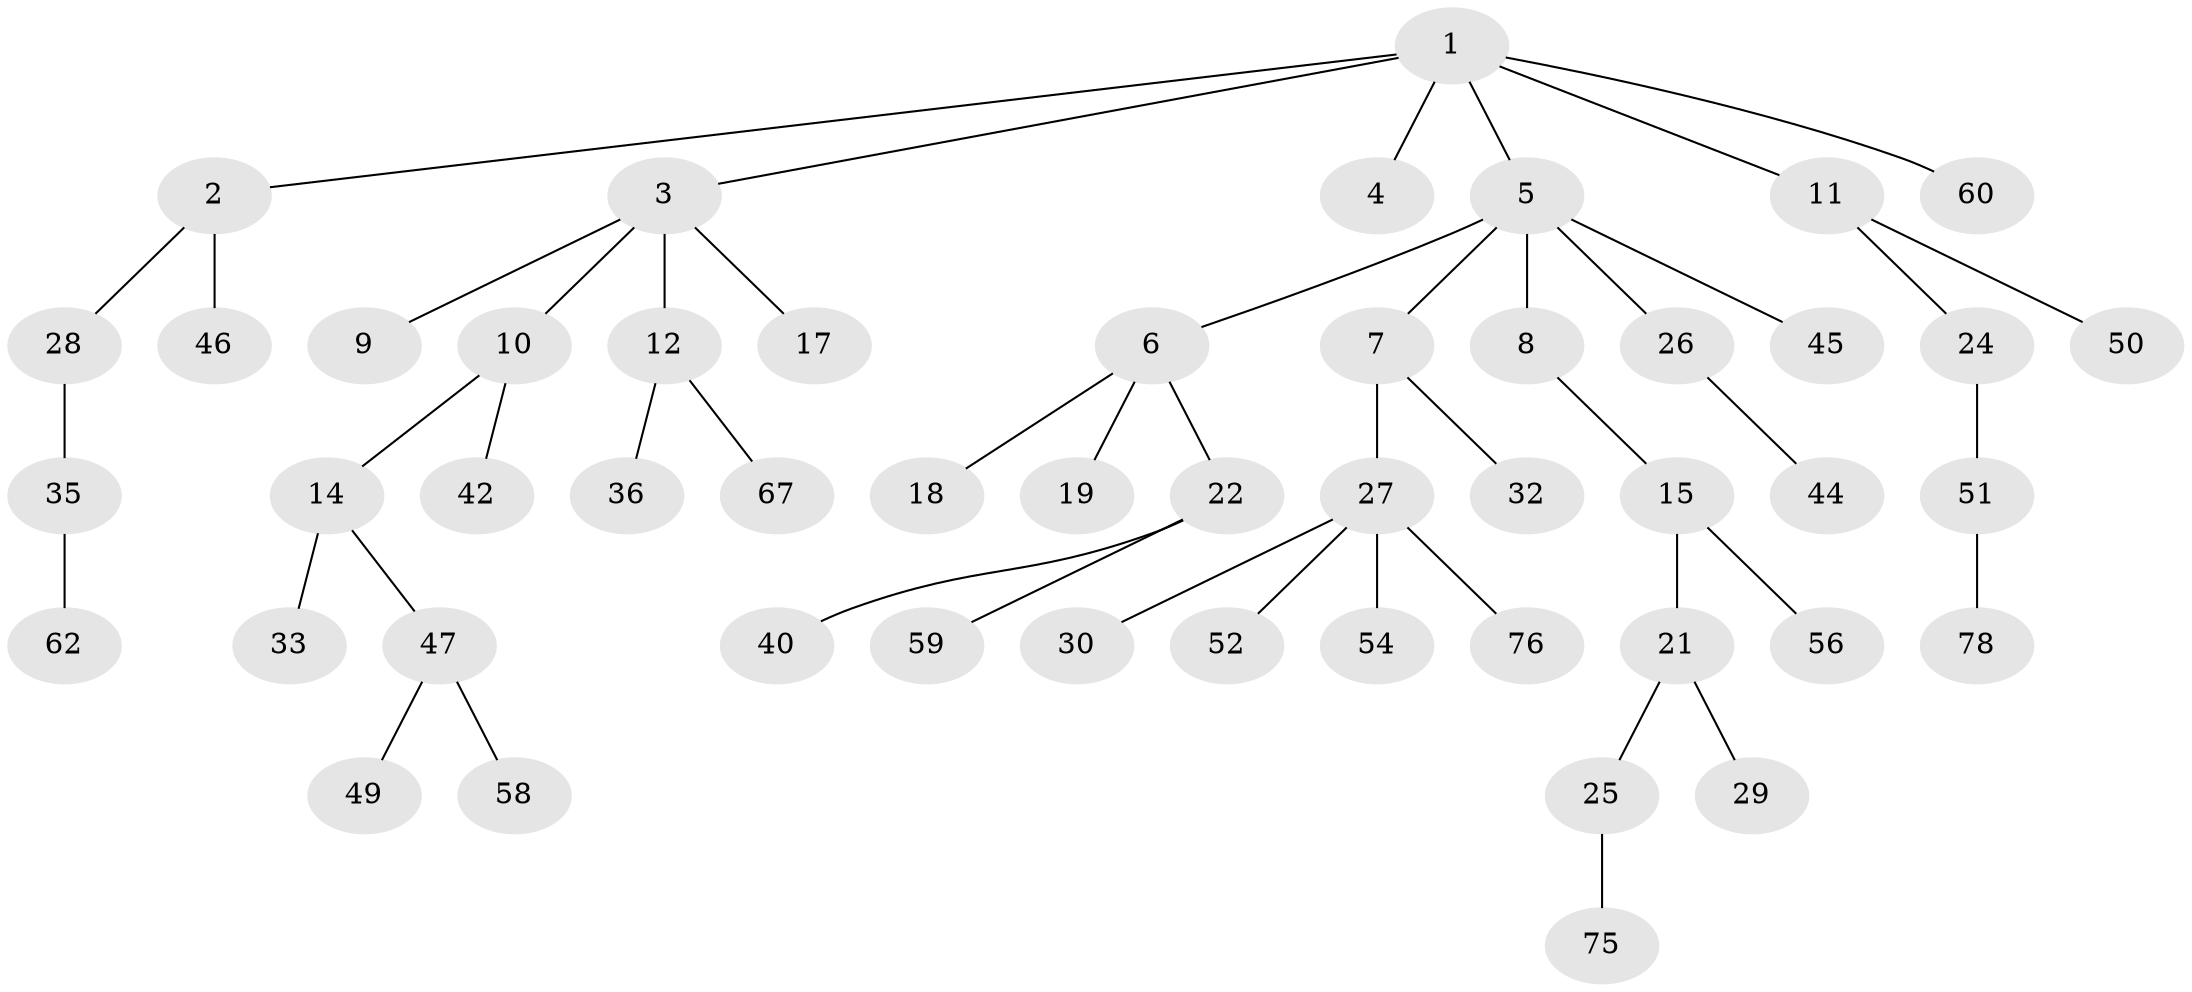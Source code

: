 // original degree distribution, {6: 0.02531645569620253, 4: 0.08860759493670886, 1: 0.4936708860759494, 7: 0.012658227848101266, 3: 0.12658227848101267, 2: 0.25316455696202533}
// Generated by graph-tools (version 1.1) at 2025/11/02/27/25 16:11:25]
// undirected, 50 vertices, 49 edges
graph export_dot {
graph [start="1"]
  node [color=gray90,style=filled];
  1 [super="+38"];
  2 [super="+57"];
  3 [super="+53"];
  4;
  5 [super="+79"];
  6 [super="+16"];
  7 [super="+64"];
  8 [super="+74"];
  9 [super="+70"];
  10 [super="+13"];
  11 [super="+48"];
  12 [super="+20"];
  14 [super="+71"];
  15;
  17 [super="+31"];
  18;
  19;
  21 [super="+65"];
  22 [super="+23"];
  24 [super="+72"];
  25 [super="+68"];
  26 [super="+37"];
  27 [super="+39"];
  28;
  29 [super="+61"];
  30;
  32;
  33 [super="+34"];
  35 [super="+77"];
  36 [super="+41"];
  40;
  42 [super="+43"];
  44;
  45;
  46;
  47 [super="+66"];
  49;
  50 [super="+55"];
  51;
  52 [super="+63"];
  54 [super="+73"];
  56 [super="+69"];
  58;
  59;
  60;
  62;
  67;
  75;
  76;
  78;
  1 -- 2;
  1 -- 3;
  1 -- 4;
  1 -- 5;
  1 -- 11;
  1 -- 60;
  2 -- 28;
  2 -- 46;
  3 -- 9;
  3 -- 10;
  3 -- 12;
  3 -- 17;
  5 -- 6;
  5 -- 7;
  5 -- 8;
  5 -- 26;
  5 -- 45;
  6 -- 19;
  6 -- 18;
  6 -- 22;
  7 -- 27;
  7 -- 32;
  8 -- 15;
  10 -- 42;
  10 -- 14;
  11 -- 24;
  11 -- 50;
  12 -- 67;
  12 -- 36;
  14 -- 33;
  14 -- 47;
  15 -- 21;
  15 -- 56;
  21 -- 25;
  21 -- 29;
  22 -- 40;
  22 -- 59;
  24 -- 51;
  25 -- 75;
  26 -- 44;
  27 -- 30;
  27 -- 54;
  27 -- 52;
  27 -- 76;
  28 -- 35;
  35 -- 62;
  47 -- 49;
  47 -- 58;
  51 -- 78;
}
